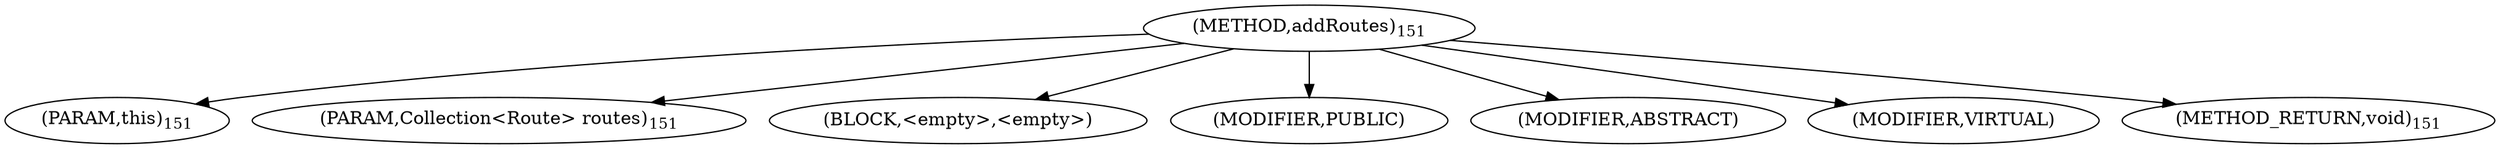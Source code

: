 digraph "addRoutes" {  
"140" [label = <(METHOD,addRoutes)<SUB>151</SUB>> ]
"141" [label = <(PARAM,this)<SUB>151</SUB>> ]
"142" [label = <(PARAM,Collection&lt;Route&gt; routes)<SUB>151</SUB>> ]
"143" [label = <(BLOCK,&lt;empty&gt;,&lt;empty&gt;)> ]
"144" [label = <(MODIFIER,PUBLIC)> ]
"145" [label = <(MODIFIER,ABSTRACT)> ]
"146" [label = <(MODIFIER,VIRTUAL)> ]
"147" [label = <(METHOD_RETURN,void)<SUB>151</SUB>> ]
  "140" -> "141" 
  "140" -> "142" 
  "140" -> "143" 
  "140" -> "144" 
  "140" -> "145" 
  "140" -> "146" 
  "140" -> "147" 
}
